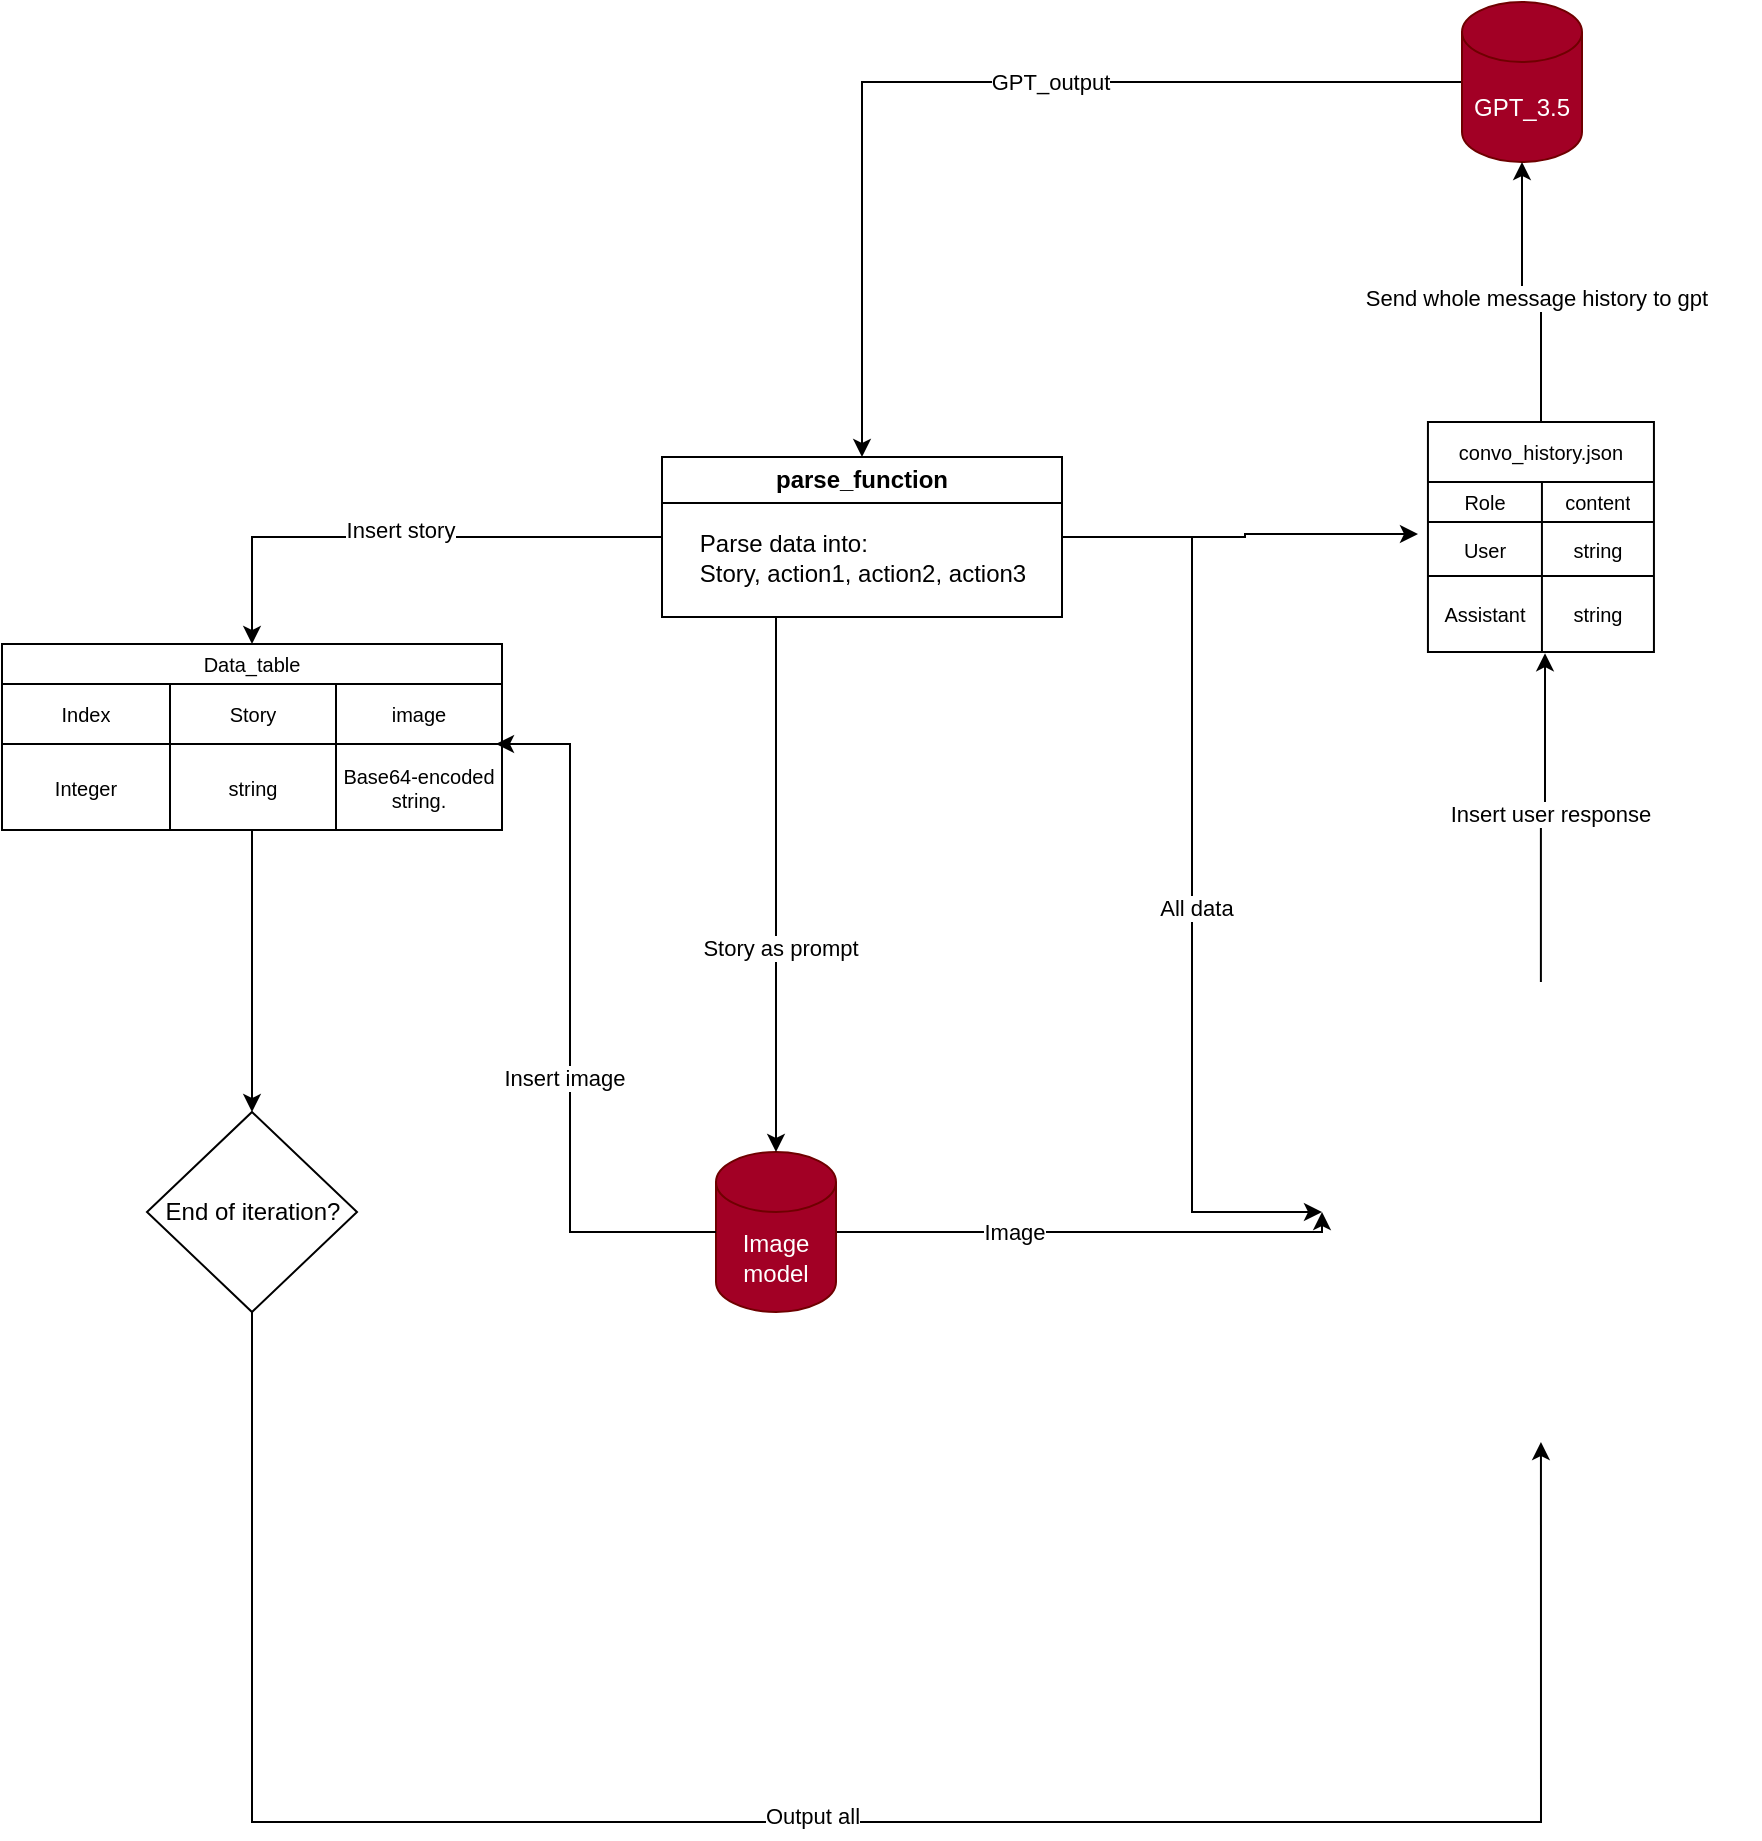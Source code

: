 <mxfile version="23.1.5" type="device">
  <diagram id="C5RBs43oDa-KdzZeNtuy" name="Page-1">
    <mxGraphModel dx="1781" dy="674" grid="1" gridSize="10" guides="1" tooltips="1" connect="1" arrows="1" fold="1" page="1" pageScale="1" pageWidth="827" pageHeight="1169" math="0" shadow="0">
      <root>
        <mxCell id="WIyWlLk6GJQsqaUBKTNV-0" />
        <mxCell id="WIyWlLk6GJQsqaUBKTNV-1" parent="WIyWlLk6GJQsqaUBKTNV-0" />
        <mxCell id="N3lne-iC4qnDn-1WreuR-3" value="" style="shape=image;imageAspect=0;aspect=fixed;verticalLabelPosition=bottom;verticalAlign=top;image=https://media.discordapp.net/attachments/1203176589966311484/1211099797151416370/image.png?ex=65ecf794&amp;is=65da8294&amp;hm=80b384c1ca638633fb36524f6d2c1fe47c9ef8edc5a12f80d1704511d9779f77&amp;=&amp;width=1406&amp;height=1478;" vertex="1" parent="WIyWlLk6GJQsqaUBKTNV-1">
          <mxGeometry x="160" y="660" width="218.94" height="230" as="geometry" />
        </mxCell>
        <mxCell id="N3lne-iC4qnDn-1WreuR-6" value="convo_history.json" style="shape=table;startSize=30;container=1;collapsible=0;childLayout=tableLayout;strokeColor=default;fontSize=10;" vertex="1" parent="WIyWlLk6GJQsqaUBKTNV-1">
          <mxGeometry x="212.97" y="380" width="113" height="115" as="geometry" />
        </mxCell>
        <mxCell id="N3lne-iC4qnDn-1WreuR-7" value="" style="shape=tableRow;horizontal=0;startSize=0;swimlaneHead=0;swimlaneBody=0;strokeColor=inherit;top=0;left=0;bottom=0;right=0;collapsible=0;dropTarget=0;fillColor=none;points=[[0,0.5],[1,0.5]];portConstraint=eastwest;fontSize=16;" vertex="1" parent="N3lne-iC4qnDn-1WreuR-6">
          <mxGeometry y="30" width="113" height="20" as="geometry" />
        </mxCell>
        <mxCell id="N3lne-iC4qnDn-1WreuR-8" value="Role" style="shape=partialRectangle;html=1;whiteSpace=wrap;connectable=0;strokeColor=inherit;overflow=hidden;fillColor=none;top=0;left=0;bottom=0;right=0;pointerEvents=1;fontSize=10;" vertex="1" parent="N3lne-iC4qnDn-1WreuR-7">
          <mxGeometry width="57" height="20" as="geometry">
            <mxRectangle width="57" height="20" as="alternateBounds" />
          </mxGeometry>
        </mxCell>
        <mxCell id="N3lne-iC4qnDn-1WreuR-9" value="content" style="shape=partialRectangle;html=1;whiteSpace=wrap;connectable=0;strokeColor=inherit;overflow=hidden;fillColor=none;top=0;left=0;bottom=0;right=0;pointerEvents=1;fontSize=10;" vertex="1" parent="N3lne-iC4qnDn-1WreuR-7">
          <mxGeometry x="57" width="56" height="20" as="geometry">
            <mxRectangle width="56" height="20" as="alternateBounds" />
          </mxGeometry>
        </mxCell>
        <mxCell id="N3lne-iC4qnDn-1WreuR-11" value="" style="shape=tableRow;horizontal=0;startSize=0;swimlaneHead=0;swimlaneBody=0;strokeColor=inherit;top=0;left=0;bottom=0;right=0;collapsible=0;dropTarget=0;fillColor=none;points=[[0,0.5],[1,0.5]];portConstraint=eastwest;fontSize=16;" vertex="1" parent="N3lne-iC4qnDn-1WreuR-6">
          <mxGeometry y="50" width="113" height="27" as="geometry" />
        </mxCell>
        <mxCell id="N3lne-iC4qnDn-1WreuR-12" value="User" style="shape=partialRectangle;html=1;whiteSpace=wrap;connectable=0;strokeColor=inherit;overflow=hidden;fillColor=none;top=0;left=0;bottom=0;right=0;pointerEvents=1;fontSize=10;" vertex="1" parent="N3lne-iC4qnDn-1WreuR-11">
          <mxGeometry width="57" height="27" as="geometry">
            <mxRectangle width="57" height="27" as="alternateBounds" />
          </mxGeometry>
        </mxCell>
        <mxCell id="N3lne-iC4qnDn-1WreuR-13" value="string" style="shape=partialRectangle;html=1;whiteSpace=wrap;connectable=0;strokeColor=inherit;overflow=hidden;fillColor=none;top=0;left=0;bottom=0;right=0;pointerEvents=1;fontSize=10;" vertex="1" parent="N3lne-iC4qnDn-1WreuR-11">
          <mxGeometry x="57" width="56" height="27" as="geometry">
            <mxRectangle width="56" height="27" as="alternateBounds" />
          </mxGeometry>
        </mxCell>
        <mxCell id="N3lne-iC4qnDn-1WreuR-15" value="" style="shape=tableRow;horizontal=0;startSize=0;swimlaneHead=0;swimlaneBody=0;strokeColor=inherit;top=0;left=0;bottom=0;right=0;collapsible=0;dropTarget=0;fillColor=none;points=[[0,0.5],[1,0.5]];portConstraint=eastwest;fontSize=16;" vertex="1" parent="N3lne-iC4qnDn-1WreuR-6">
          <mxGeometry y="77" width="113" height="38" as="geometry" />
        </mxCell>
        <mxCell id="N3lne-iC4qnDn-1WreuR-16" value="Assistant" style="shape=partialRectangle;html=1;whiteSpace=wrap;connectable=0;strokeColor=inherit;overflow=hidden;fillColor=none;top=0;left=0;bottom=0;right=0;pointerEvents=1;fontSize=10;" vertex="1" parent="N3lne-iC4qnDn-1WreuR-15">
          <mxGeometry width="57" height="38" as="geometry">
            <mxRectangle width="57" height="38" as="alternateBounds" />
          </mxGeometry>
        </mxCell>
        <mxCell id="N3lne-iC4qnDn-1WreuR-17" value="string" style="shape=partialRectangle;html=1;whiteSpace=wrap;connectable=0;strokeColor=inherit;overflow=hidden;fillColor=none;top=0;left=0;bottom=0;right=0;pointerEvents=1;fontSize=10;" vertex="1" parent="N3lne-iC4qnDn-1WreuR-15">
          <mxGeometry x="57" width="56" height="38" as="geometry">
            <mxRectangle width="56" height="38" as="alternateBounds" />
          </mxGeometry>
        </mxCell>
        <mxCell id="N3lne-iC4qnDn-1WreuR-26" style="edgeStyle=orthogonalEdgeStyle;rounded=0;orthogonalLoop=1;jettySize=auto;html=1;entryX=0.518;entryY=1.016;entryDx=0;entryDy=0;entryPerimeter=0;" edge="1" parent="WIyWlLk6GJQsqaUBKTNV-1" source="N3lne-iC4qnDn-1WreuR-3" target="N3lne-iC4qnDn-1WreuR-15">
          <mxGeometry relative="1" as="geometry" />
        </mxCell>
        <mxCell id="N3lne-iC4qnDn-1WreuR-30" value="Insert user response" style="edgeLabel;html=1;align=center;verticalAlign=middle;resizable=0;points=[];" vertex="1" connectable="0" parent="N3lne-iC4qnDn-1WreuR-26">
          <mxGeometry x="0.038" y="-2" relative="1" as="geometry">
            <mxPoint as="offset" />
          </mxGeometry>
        </mxCell>
        <mxCell id="N3lne-iC4qnDn-1WreuR-56" style="edgeStyle=orthogonalEdgeStyle;rounded=0;orthogonalLoop=1;jettySize=auto;html=1;entryX=0.5;entryY=0;entryDx=0;entryDy=0;" edge="1" parent="WIyWlLk6GJQsqaUBKTNV-1" source="N3lne-iC4qnDn-1WreuR-27" target="N3lne-iC4qnDn-1WreuR-54">
          <mxGeometry relative="1" as="geometry" />
        </mxCell>
        <mxCell id="N3lne-iC4qnDn-1WreuR-66" value="GPT_output" style="edgeLabel;html=1;align=center;verticalAlign=middle;resizable=0;points=[];" vertex="1" connectable="0" parent="N3lne-iC4qnDn-1WreuR-56">
          <mxGeometry x="-0.154" relative="1" as="geometry">
            <mxPoint as="offset" />
          </mxGeometry>
        </mxCell>
        <mxCell id="N3lne-iC4qnDn-1WreuR-27" value="GPT_3.5" style="shape=cylinder3;whiteSpace=wrap;html=1;boundedLbl=1;backgroundOutline=1;size=15;fillColor=#a20025;fontColor=#ffffff;strokeColor=#6F0000;" vertex="1" parent="WIyWlLk6GJQsqaUBKTNV-1">
          <mxGeometry x="230" y="170" width="60" height="80" as="geometry" />
        </mxCell>
        <mxCell id="N3lne-iC4qnDn-1WreuR-28" style="edgeStyle=orthogonalEdgeStyle;rounded=0;orthogonalLoop=1;jettySize=auto;html=1;entryX=0.5;entryY=1;entryDx=0;entryDy=0;entryPerimeter=0;" edge="1" parent="WIyWlLk6GJQsqaUBKTNV-1" source="N3lne-iC4qnDn-1WreuR-6" target="N3lne-iC4qnDn-1WreuR-27">
          <mxGeometry relative="1" as="geometry" />
        </mxCell>
        <mxCell id="N3lne-iC4qnDn-1WreuR-75" value="Send whole message history to gpt" style="edgeLabel;html=1;align=center;verticalAlign=middle;resizable=0;points=[];" vertex="1" connectable="0" parent="N3lne-iC4qnDn-1WreuR-28">
          <mxGeometry x="-0.126" y="3" relative="1" as="geometry">
            <mxPoint y="-1" as="offset" />
          </mxGeometry>
        </mxCell>
        <mxCell id="N3lne-iC4qnDn-1WreuR-62" style="edgeStyle=orthogonalEdgeStyle;rounded=0;orthogonalLoop=1;jettySize=auto;html=1;entryX=0.5;entryY=0;entryDx=0;entryDy=0;" edge="1" parent="WIyWlLk6GJQsqaUBKTNV-1" source="N3lne-iC4qnDn-1WreuR-41" target="N3lne-iC4qnDn-1WreuR-61">
          <mxGeometry relative="1" as="geometry" />
        </mxCell>
        <mxCell id="N3lne-iC4qnDn-1WreuR-41" value="Data_table" style="shape=table;startSize=20;container=1;collapsible=0;childLayout=tableLayout;strokeColor=default;fontSize=10;" vertex="1" parent="WIyWlLk6GJQsqaUBKTNV-1">
          <mxGeometry x="-500" y="491" width="250" height="93" as="geometry" />
        </mxCell>
        <mxCell id="N3lne-iC4qnDn-1WreuR-42" value="" style="shape=tableRow;horizontal=0;startSize=0;swimlaneHead=0;swimlaneBody=0;strokeColor=inherit;top=0;left=0;bottom=0;right=0;collapsible=0;dropTarget=0;fillColor=none;points=[[0,0.5],[1,0.5]];portConstraint=eastwest;fontSize=16;" vertex="1" parent="N3lne-iC4qnDn-1WreuR-41">
          <mxGeometry y="20" width="250" height="30" as="geometry" />
        </mxCell>
        <mxCell id="N3lne-iC4qnDn-1WreuR-43" value="Index" style="shape=partialRectangle;html=1;whiteSpace=wrap;connectable=0;strokeColor=inherit;overflow=hidden;fillColor=none;top=0;left=0;bottom=0;right=0;pointerEvents=1;fontSize=10;" vertex="1" parent="N3lne-iC4qnDn-1WreuR-42">
          <mxGeometry width="84" height="30" as="geometry">
            <mxRectangle width="84" height="30" as="alternateBounds" />
          </mxGeometry>
        </mxCell>
        <mxCell id="N3lne-iC4qnDn-1WreuR-44" value="Story" style="shape=partialRectangle;html=1;whiteSpace=wrap;connectable=0;strokeColor=inherit;overflow=hidden;fillColor=none;top=0;left=0;bottom=0;right=0;pointerEvents=1;fontSize=10;" vertex="1" parent="N3lne-iC4qnDn-1WreuR-42">
          <mxGeometry x="84" width="83" height="30" as="geometry">
            <mxRectangle width="83" height="30" as="alternateBounds" />
          </mxGeometry>
        </mxCell>
        <mxCell id="N3lne-iC4qnDn-1WreuR-51" value="image" style="shape=partialRectangle;html=1;whiteSpace=wrap;connectable=0;strokeColor=inherit;overflow=hidden;fillColor=none;top=0;left=0;bottom=0;right=0;pointerEvents=1;fontSize=10;" vertex="1" parent="N3lne-iC4qnDn-1WreuR-42">
          <mxGeometry x="167" width="83" height="30" as="geometry">
            <mxRectangle width="83" height="30" as="alternateBounds" />
          </mxGeometry>
        </mxCell>
        <mxCell id="N3lne-iC4qnDn-1WreuR-45" value="" style="shape=tableRow;horizontal=0;startSize=0;swimlaneHead=0;swimlaneBody=0;strokeColor=inherit;top=0;left=0;bottom=0;right=0;collapsible=0;dropTarget=0;fillColor=none;points=[[0,0.5],[1,0.5]];portConstraint=eastwest;fontSize=16;" vertex="1" parent="N3lne-iC4qnDn-1WreuR-41">
          <mxGeometry y="50" width="250" height="43" as="geometry" />
        </mxCell>
        <mxCell id="N3lne-iC4qnDn-1WreuR-46" value="Integer" style="shape=partialRectangle;html=1;whiteSpace=wrap;connectable=0;strokeColor=inherit;overflow=hidden;fillColor=none;top=0;left=0;bottom=0;right=0;pointerEvents=1;fontSize=10;" vertex="1" parent="N3lne-iC4qnDn-1WreuR-45">
          <mxGeometry width="84" height="43" as="geometry">
            <mxRectangle width="84" height="43" as="alternateBounds" />
          </mxGeometry>
        </mxCell>
        <mxCell id="N3lne-iC4qnDn-1WreuR-47" value="string" style="shape=partialRectangle;html=1;whiteSpace=wrap;connectable=0;strokeColor=inherit;overflow=hidden;fillColor=none;top=0;left=0;bottom=0;right=0;pointerEvents=1;fontSize=10;" vertex="1" parent="N3lne-iC4qnDn-1WreuR-45">
          <mxGeometry x="84" width="83" height="43" as="geometry">
            <mxRectangle width="83" height="43" as="alternateBounds" />
          </mxGeometry>
        </mxCell>
        <mxCell id="N3lne-iC4qnDn-1WreuR-52" value="Base64-encoded string." style="shape=partialRectangle;html=1;whiteSpace=wrap;connectable=0;strokeColor=inherit;overflow=hidden;fillColor=none;top=0;left=0;bottom=0;right=0;pointerEvents=1;fontSize=10;" vertex="1" parent="N3lne-iC4qnDn-1WreuR-45">
          <mxGeometry x="167" width="83" height="43" as="geometry">
            <mxRectangle width="83" height="43" as="alternateBounds" />
          </mxGeometry>
        </mxCell>
        <mxCell id="N3lne-iC4qnDn-1WreuR-57" style="edgeStyle=orthogonalEdgeStyle;rounded=0;orthogonalLoop=1;jettySize=auto;html=1;entryX=0.5;entryY=0;entryDx=0;entryDy=0;" edge="1" parent="WIyWlLk6GJQsqaUBKTNV-1" source="N3lne-iC4qnDn-1WreuR-54" target="N3lne-iC4qnDn-1WreuR-41">
          <mxGeometry relative="1" as="geometry" />
        </mxCell>
        <mxCell id="N3lne-iC4qnDn-1WreuR-58" value="Insert story" style="edgeLabel;html=1;align=center;verticalAlign=middle;resizable=0;points=[];" vertex="1" connectable="0" parent="N3lne-iC4qnDn-1WreuR-57">
          <mxGeometry x="0.019" y="-4" relative="1" as="geometry">
            <mxPoint as="offset" />
          </mxGeometry>
        </mxCell>
        <mxCell id="N3lne-iC4qnDn-1WreuR-82" style="edgeStyle=orthogonalEdgeStyle;rounded=0;orthogonalLoop=1;jettySize=auto;html=1;entryX=0;entryY=0.5;entryDx=0;entryDy=0;" edge="1" parent="WIyWlLk6GJQsqaUBKTNV-1" source="N3lne-iC4qnDn-1WreuR-54" target="N3lne-iC4qnDn-1WreuR-3">
          <mxGeometry relative="1" as="geometry" />
        </mxCell>
        <mxCell id="N3lne-iC4qnDn-1WreuR-83" value="All data" style="edgeLabel;html=1;align=center;verticalAlign=middle;resizable=0;points=[];" vertex="1" connectable="0" parent="N3lne-iC4qnDn-1WreuR-82">
          <mxGeometry x="0.072" y="2" relative="1" as="geometry">
            <mxPoint as="offset" />
          </mxGeometry>
        </mxCell>
        <mxCell id="N3lne-iC4qnDn-1WreuR-54" value="parse_function" style="swimlane;whiteSpace=wrap;html=1;" vertex="1" parent="WIyWlLk6GJQsqaUBKTNV-1">
          <mxGeometry x="-170" y="397.5" width="200" height="80" as="geometry" />
        </mxCell>
        <mxCell id="N3lne-iC4qnDn-1WreuR-55" value="&lt;div style=&quot;text-align: left;&quot;&gt;Parse data into:&lt;/div&gt;&lt;div style=&quot;text-align: left;&quot;&gt;&lt;span style=&quot;background-color: initial;&quot;&gt;Story, action1, action2, action3&lt;/span&gt;&lt;/div&gt;" style="text;html=1;align=center;verticalAlign=middle;resizable=0;points=[];autosize=1;strokeColor=none;fillColor=none;" vertex="1" parent="N3lne-iC4qnDn-1WreuR-54">
          <mxGeometry x="5" y="30" width="190" height="40" as="geometry" />
        </mxCell>
        <mxCell id="N3lne-iC4qnDn-1WreuR-73" style="edgeStyle=orthogonalEdgeStyle;rounded=0;orthogonalLoop=1;jettySize=auto;html=1;entryX=0.5;entryY=1;entryDx=0;entryDy=0;" edge="1" parent="WIyWlLk6GJQsqaUBKTNV-1" source="N3lne-iC4qnDn-1WreuR-61" target="N3lne-iC4qnDn-1WreuR-3">
          <mxGeometry relative="1" as="geometry">
            <Array as="points">
              <mxPoint x="-375" y="1080" />
              <mxPoint x="270" y="1080" />
            </Array>
          </mxGeometry>
        </mxCell>
        <mxCell id="N3lne-iC4qnDn-1WreuR-74" value="Output all" style="edgeLabel;html=1;align=center;verticalAlign=middle;resizable=0;points=[];" vertex="1" connectable="0" parent="N3lne-iC4qnDn-1WreuR-73">
          <mxGeometry x="-0.019" y="3" relative="1" as="geometry">
            <mxPoint as="offset" />
          </mxGeometry>
        </mxCell>
        <mxCell id="N3lne-iC4qnDn-1WreuR-61" value="End of iteration?" style="rhombus;whiteSpace=wrap;html=1;" vertex="1" parent="WIyWlLk6GJQsqaUBKTNV-1">
          <mxGeometry x="-427.5" y="725" width="105" height="100" as="geometry" />
        </mxCell>
        <mxCell id="N3lne-iC4qnDn-1WreuR-85" style="edgeStyle=orthogonalEdgeStyle;rounded=0;orthogonalLoop=1;jettySize=auto;html=1;entryX=0;entryY=0.5;entryDx=0;entryDy=0;" edge="1" parent="WIyWlLk6GJQsqaUBKTNV-1" source="N3lne-iC4qnDn-1WreuR-67" target="N3lne-iC4qnDn-1WreuR-3">
          <mxGeometry relative="1" as="geometry">
            <Array as="points">
              <mxPoint x="160" y="785" />
            </Array>
          </mxGeometry>
        </mxCell>
        <mxCell id="N3lne-iC4qnDn-1WreuR-86" value="Image" style="edgeLabel;html=1;align=center;verticalAlign=middle;resizable=0;points=[];" vertex="1" connectable="0" parent="N3lne-iC4qnDn-1WreuR-85">
          <mxGeometry x="-0.296" relative="1" as="geometry">
            <mxPoint as="offset" />
          </mxGeometry>
        </mxCell>
        <mxCell id="N3lne-iC4qnDn-1WreuR-67" value="Image model" style="shape=cylinder3;whiteSpace=wrap;html=1;boundedLbl=1;backgroundOutline=1;size=15;fillColor=#a20025;fontColor=#ffffff;strokeColor=#6F0000;" vertex="1" parent="WIyWlLk6GJQsqaUBKTNV-1">
          <mxGeometry x="-143" y="745" width="60" height="80" as="geometry" />
        </mxCell>
        <mxCell id="N3lne-iC4qnDn-1WreuR-68" style="edgeStyle=orthogonalEdgeStyle;rounded=0;orthogonalLoop=1;jettySize=auto;html=1;entryX=0.5;entryY=0;entryDx=0;entryDy=0;entryPerimeter=0;" edge="1" parent="WIyWlLk6GJQsqaUBKTNV-1" source="N3lne-iC4qnDn-1WreuR-54" target="N3lne-iC4qnDn-1WreuR-67">
          <mxGeometry relative="1" as="geometry">
            <Array as="points">
              <mxPoint x="-113" y="540" />
              <mxPoint x="-113" y="540" />
            </Array>
          </mxGeometry>
        </mxCell>
        <mxCell id="N3lne-iC4qnDn-1WreuR-69" value="Story as prompt" style="edgeLabel;html=1;align=center;verticalAlign=middle;resizable=0;points=[];" vertex="1" connectable="0" parent="N3lne-iC4qnDn-1WreuR-68">
          <mxGeometry x="0.237" y="2" relative="1" as="geometry">
            <mxPoint as="offset" />
          </mxGeometry>
        </mxCell>
        <mxCell id="N3lne-iC4qnDn-1WreuR-77" style="edgeStyle=orthogonalEdgeStyle;rounded=0;orthogonalLoop=1;jettySize=auto;html=1;entryX=0.988;entryY=0;entryDx=0;entryDy=0;entryPerimeter=0;" edge="1" parent="WIyWlLk6GJQsqaUBKTNV-1" source="N3lne-iC4qnDn-1WreuR-67" target="N3lne-iC4qnDn-1WreuR-45">
          <mxGeometry relative="1" as="geometry">
            <mxPoint x="-290" y="785.87" as="targetPoint" />
            <Array as="points">
              <mxPoint x="-216" y="785" />
              <mxPoint x="-216" y="541" />
            </Array>
          </mxGeometry>
        </mxCell>
        <mxCell id="N3lne-iC4qnDn-1WreuR-78" value="Insert image" style="edgeLabel;html=1;align=center;verticalAlign=middle;resizable=0;points=[];" vertex="1" connectable="0" parent="N3lne-iC4qnDn-1WreuR-77">
          <mxGeometry x="-0.153" y="3" relative="1" as="geometry">
            <mxPoint as="offset" />
          </mxGeometry>
        </mxCell>
        <mxCell id="N3lne-iC4qnDn-1WreuR-81" style="edgeStyle=orthogonalEdgeStyle;rounded=0;orthogonalLoop=1;jettySize=auto;html=1;entryX=-0.044;entryY=0.222;entryDx=0;entryDy=0;entryPerimeter=0;" edge="1" parent="WIyWlLk6GJQsqaUBKTNV-1" source="N3lne-iC4qnDn-1WreuR-54" target="N3lne-iC4qnDn-1WreuR-11">
          <mxGeometry relative="1" as="geometry" />
        </mxCell>
      </root>
    </mxGraphModel>
  </diagram>
</mxfile>
